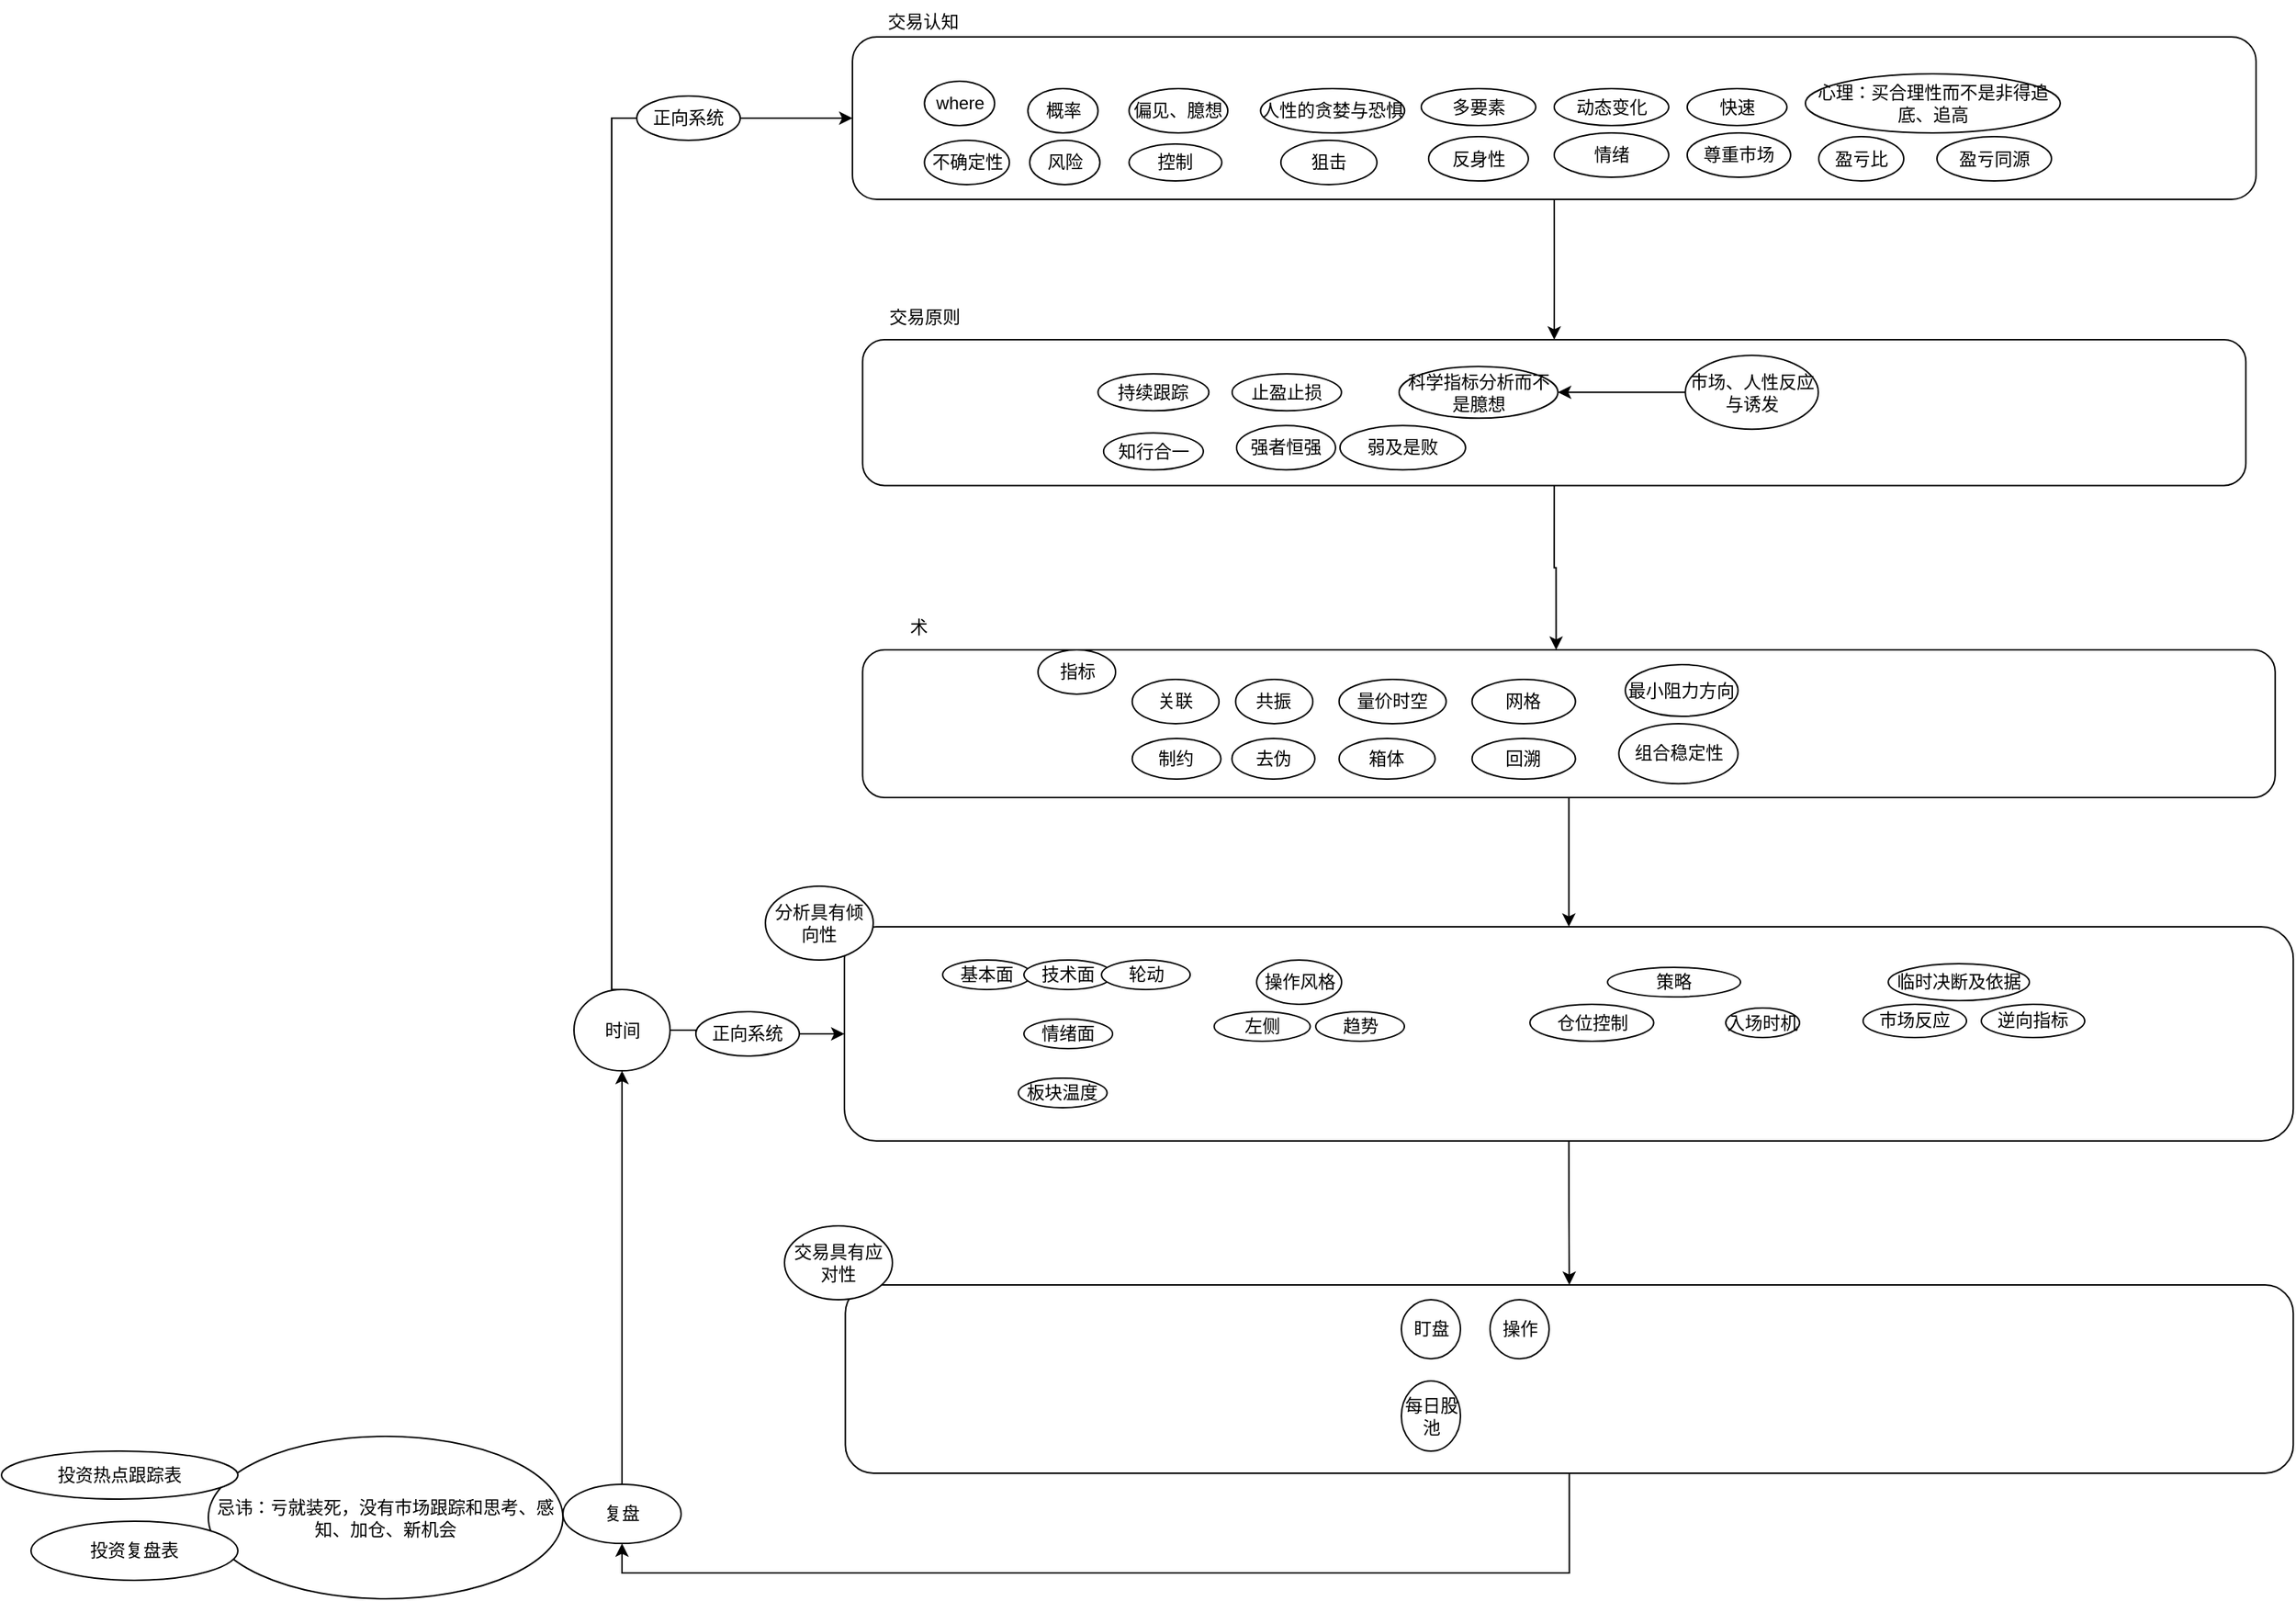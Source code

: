 <mxfile version="16.4.5" type="github">
  <diagram id="Pfbn8oCnvFzZYmGTeNMr" name="Page-1">
    <mxGraphModel dx="2249" dy="1969" grid="1" gridSize="10" guides="1" tooltips="1" connect="1" arrows="1" fold="1" page="1" pageScale="1" pageWidth="827" pageHeight="1169" math="0" shadow="0">
      <root>
        <mxCell id="0" />
        <mxCell id="1" parent="0" />
        <mxCell id="plnkz_P6K2nlOEyKLIr7-22" style="edgeStyle=orthogonalEdgeStyle;rounded=0;orthogonalLoop=1;jettySize=auto;html=1;exitX=0.5;exitY=1;exitDx=0;exitDy=0;" edge="1" parent="1" source="plnkz_P6K2nlOEyKLIr7-1" target="plnkz_P6K2nlOEyKLIr7-2">
          <mxGeometry relative="1" as="geometry" />
        </mxCell>
        <mxCell id="plnkz_P6K2nlOEyKLIr7-1" value="" style="rounded=1;whiteSpace=wrap;html=1;" vertex="1" parent="1">
          <mxGeometry x="235.95" y="-155" width="950" height="110" as="geometry" />
        </mxCell>
        <mxCell id="plnkz_P6K2nlOEyKLIr7-83" style="edgeStyle=orthogonalEdgeStyle;rounded=0;orthogonalLoop=1;jettySize=auto;html=1;exitX=0.5;exitY=1;exitDx=0;exitDy=0;entryX=0.491;entryY=0;entryDx=0;entryDy=0;entryPerimeter=0;" edge="1" parent="1" source="plnkz_P6K2nlOEyKLIr7-2" target="plnkz_P6K2nlOEyKLIr7-3">
          <mxGeometry relative="1" as="geometry" />
        </mxCell>
        <mxCell id="plnkz_P6K2nlOEyKLIr7-2" value="" style="rounded=1;whiteSpace=wrap;html=1;" vertex="1" parent="1">
          <mxGeometry x="242.82" y="50" width="936.25" height="98.75" as="geometry" />
        </mxCell>
        <mxCell id="plnkz_P6K2nlOEyKLIr7-101" style="edgeStyle=orthogonalEdgeStyle;rounded=0;orthogonalLoop=1;jettySize=auto;html=1;exitX=0.5;exitY=1;exitDx=0;exitDy=0;entryX=0.5;entryY=0;entryDx=0;entryDy=0;" edge="1" parent="1" source="plnkz_P6K2nlOEyKLIr7-3" target="plnkz_P6K2nlOEyKLIr7-17">
          <mxGeometry relative="1" as="geometry" />
        </mxCell>
        <mxCell id="plnkz_P6K2nlOEyKLIr7-3" value="" style="rounded=1;whiteSpace=wrap;html=1;" vertex="1" parent="1">
          <mxGeometry x="242.82" y="260" width="956.06" height="100" as="geometry" />
        </mxCell>
        <mxCell id="plnkz_P6K2nlOEyKLIr7-4" value="指标" style="ellipse;whiteSpace=wrap;html=1;" vertex="1" parent="1">
          <mxGeometry x="361.57" y="260" width="52.5" height="30" as="geometry" />
        </mxCell>
        <mxCell id="plnkz_P6K2nlOEyKLIr7-5" value="关联" style="ellipse;whiteSpace=wrap;html=1;" vertex="1" parent="1">
          <mxGeometry x="425.32" y="280" width="58.75" height="30" as="geometry" />
        </mxCell>
        <mxCell id="plnkz_P6K2nlOEyKLIr7-6" value="制约" style="ellipse;whiteSpace=wrap;html=1;" vertex="1" parent="1">
          <mxGeometry x="425.32" y="320" width="60" height="27.5" as="geometry" />
        </mxCell>
        <mxCell id="plnkz_P6K2nlOEyKLIr7-7" value="去伪" style="ellipse;whiteSpace=wrap;html=1;" vertex="1" parent="1">
          <mxGeometry x="492.82" y="320" width="56.12" height="27.5" as="geometry" />
        </mxCell>
        <mxCell id="plnkz_P6K2nlOEyKLIr7-8" value="持续跟踪" style="ellipse;whiteSpace=wrap;html=1;" vertex="1" parent="1">
          <mxGeometry x="402.19" y="73.13" width="75" height="25" as="geometry" />
        </mxCell>
        <mxCell id="plnkz_P6K2nlOEyKLIr7-111" style="edgeStyle=orthogonalEdgeStyle;rounded=0;orthogonalLoop=1;jettySize=auto;html=1;exitX=0.5;exitY=0;exitDx=0;exitDy=0;entryX=0.5;entryY=1;entryDx=0;entryDy=0;" edge="1" parent="1" source="plnkz_P6K2nlOEyKLIr7-11" target="plnkz_P6K2nlOEyKLIr7-59">
          <mxGeometry relative="1" as="geometry" />
        </mxCell>
        <mxCell id="plnkz_P6K2nlOEyKLIr7-11" value="复盘" style="ellipse;whiteSpace=wrap;html=1;" vertex="1" parent="1">
          <mxGeometry x="40" y="825" width="80" height="40" as="geometry" />
        </mxCell>
        <mxCell id="plnkz_P6K2nlOEyKLIr7-109" style="edgeStyle=orthogonalEdgeStyle;rounded=0;orthogonalLoop=1;jettySize=auto;html=1;exitX=0.5;exitY=1;exitDx=0;exitDy=0;entryX=0.5;entryY=1;entryDx=0;entryDy=0;" edge="1" parent="1" source="plnkz_P6K2nlOEyKLIr7-12" target="plnkz_P6K2nlOEyKLIr7-11">
          <mxGeometry relative="1" as="geometry" />
        </mxCell>
        <mxCell id="plnkz_P6K2nlOEyKLIr7-12" value="" style="rounded=1;whiteSpace=wrap;html=1;" vertex="1" parent="1">
          <mxGeometry x="231.16" y="690" width="980" height="127.5" as="geometry" />
        </mxCell>
        <mxCell id="plnkz_P6K2nlOEyKLIr7-13" value="盯盘" style="ellipse;whiteSpace=wrap;html=1;" vertex="1" parent="1">
          <mxGeometry x="607.5" y="700" width="40" height="40" as="geometry" />
        </mxCell>
        <mxCell id="plnkz_P6K2nlOEyKLIr7-14" value="操作" style="ellipse;whiteSpace=wrap;html=1;" vertex="1" parent="1">
          <mxGeometry x="667.5" y="700" width="40" height="40" as="geometry" />
        </mxCell>
        <mxCell id="plnkz_P6K2nlOEyKLIr7-102" style="edgeStyle=orthogonalEdgeStyle;rounded=0;orthogonalLoop=1;jettySize=auto;html=1;exitX=0.5;exitY=1;exitDx=0;exitDy=0;entryX=0.5;entryY=0;entryDx=0;entryDy=0;" edge="1" parent="1" source="plnkz_P6K2nlOEyKLIr7-17" target="plnkz_P6K2nlOEyKLIr7-12">
          <mxGeometry relative="1" as="geometry" />
        </mxCell>
        <mxCell id="plnkz_P6K2nlOEyKLIr7-17" value="" style="rounded=1;whiteSpace=wrap;html=1;" vertex="1" parent="1">
          <mxGeometry x="230.54" y="447.5" width="980.62" height="145" as="geometry" />
        </mxCell>
        <mxCell id="plnkz_P6K2nlOEyKLIr7-18" value="板块温度" style="ellipse;whiteSpace=wrap;html=1;" vertex="1" parent="1">
          <mxGeometry x="348.29" y="550" width="60" height="20" as="geometry" />
        </mxCell>
        <mxCell id="plnkz_P6K2nlOEyKLIr7-19" value="操作风格" style="ellipse;whiteSpace=wrap;html=1;" vertex="1" parent="1">
          <mxGeometry x="509.54" y="470" width="57.5" height="30" as="geometry" />
        </mxCell>
        <mxCell id="plnkz_P6K2nlOEyKLIr7-20" value="仓位控制" style="ellipse;whiteSpace=wrap;html=1;" vertex="1" parent="1">
          <mxGeometry x="694.54" y="500" width="83.75" height="25" as="geometry" />
        </mxCell>
        <mxCell id="plnkz_P6K2nlOEyKLIr7-21" value="临时决断及依据" style="ellipse;whiteSpace=wrap;html=1;" vertex="1" parent="1">
          <mxGeometry x="937.04" y="472.5" width="95.5" height="25" as="geometry" />
        </mxCell>
        <mxCell id="plnkz_P6K2nlOEyKLIr7-28" value="基本面" style="ellipse;whiteSpace=wrap;html=1;" vertex="1" parent="1">
          <mxGeometry x="297.04" y="470" width="60" height="20" as="geometry" />
        </mxCell>
        <mxCell id="plnkz_P6K2nlOEyKLIr7-31" value="技术面" style="ellipse;whiteSpace=wrap;html=1;" vertex="1" parent="1">
          <mxGeometry x="352.04" y="470" width="60" height="20" as="geometry" />
        </mxCell>
        <mxCell id="plnkz_P6K2nlOEyKLIr7-33" value="情绪面" style="ellipse;whiteSpace=wrap;html=1;" vertex="1" parent="1">
          <mxGeometry x="352.04" y="510" width="60" height="20" as="geometry" />
        </mxCell>
        <mxCell id="plnkz_P6K2nlOEyKLIr7-34" value="策略" style="ellipse;whiteSpace=wrap;html=1;" vertex="1" parent="1">
          <mxGeometry x="747.04" y="475" width="90" height="20" as="geometry" />
        </mxCell>
        <mxCell id="plnkz_P6K2nlOEyKLIr7-35" value="共振" style="ellipse;whiteSpace=wrap;html=1;" vertex="1" parent="1">
          <mxGeometry x="495.32" y="280" width="52.25" height="30" as="geometry" />
        </mxCell>
        <mxCell id="plnkz_P6K2nlOEyKLIr7-36" value="轮动" style="ellipse;whiteSpace=wrap;html=1;" vertex="1" parent="1">
          <mxGeometry x="404.54" y="470" width="60" height="20" as="geometry" />
        </mxCell>
        <mxCell id="plnkz_P6K2nlOEyKLIr7-37" value="知行合一" style="ellipse;whiteSpace=wrap;html=1;" vertex="1" parent="1">
          <mxGeometry x="405.94" y="113.13" width="67.5" height="25" as="geometry" />
        </mxCell>
        <mxCell id="plnkz_P6K2nlOEyKLIr7-38" value="概率" style="ellipse;whiteSpace=wrap;html=1;" vertex="1" parent="1">
          <mxGeometry x="354.69" y="-120" width="47.5" height="30" as="geometry" />
        </mxCell>
        <mxCell id="plnkz_P6K2nlOEyKLIr7-39" value="不确定性" style="ellipse;whiteSpace=wrap;html=1;" vertex="1" parent="1">
          <mxGeometry x="284.69" y="-85" width="57.5" height="30" as="geometry" />
        </mxCell>
        <mxCell id="plnkz_P6K2nlOEyKLIr7-40" value="盈亏比" style="ellipse;whiteSpace=wrap;html=1;" vertex="1" parent="1">
          <mxGeometry x="890" y="-87.5" width="57.5" height="30" as="geometry" />
        </mxCell>
        <mxCell id="plnkz_P6K2nlOEyKLIr7-41" value="风险" style="ellipse;whiteSpace=wrap;html=1;" vertex="1" parent="1">
          <mxGeometry x="355.94" y="-85" width="47.5" height="30" as="geometry" />
        </mxCell>
        <mxCell id="plnkz_P6K2nlOEyKLIr7-42" value="盈亏同源" style="ellipse;whiteSpace=wrap;html=1;" vertex="1" parent="1">
          <mxGeometry x="970" y="-87.5" width="77.5" height="30" as="geometry" />
        </mxCell>
        <mxCell id="plnkz_P6K2nlOEyKLIr7-43" value="控制" style="ellipse;whiteSpace=wrap;html=1;" vertex="1" parent="1">
          <mxGeometry x="423.19" y="-82.5" width="62.75" height="25" as="geometry" />
        </mxCell>
        <mxCell id="plnkz_P6K2nlOEyKLIr7-44" value="人性的贪婪与恐惧" style="ellipse;whiteSpace=wrap;html=1;" vertex="1" parent="1">
          <mxGeometry x="512.19" y="-120" width="97.5" height="30" as="geometry" />
        </mxCell>
        <mxCell id="plnkz_P6K2nlOEyKLIr7-45" value="狙击" style="ellipse;whiteSpace=wrap;html=1;" vertex="1" parent="1">
          <mxGeometry x="525.94" y="-85" width="65" height="30" as="geometry" />
        </mxCell>
        <mxCell id="plnkz_P6K2nlOEyKLIr7-46" value="多要素" style="ellipse;whiteSpace=wrap;html=1;" vertex="1" parent="1">
          <mxGeometry x="620.94" y="-120" width="77.5" height="25" as="geometry" />
        </mxCell>
        <mxCell id="plnkz_P6K2nlOEyKLIr7-47" value="反身性" style="ellipse;whiteSpace=wrap;html=1;" vertex="1" parent="1">
          <mxGeometry x="625.94" y="-87.5" width="67.5" height="30" as="geometry" />
        </mxCell>
        <mxCell id="plnkz_P6K2nlOEyKLIr7-48" value="动态变化" style="ellipse;whiteSpace=wrap;html=1;" vertex="1" parent="1">
          <mxGeometry x="710.94" y="-120" width="77.5" height="25" as="geometry" />
        </mxCell>
        <mxCell id="plnkz_P6K2nlOEyKLIr7-49" value="入场时机" style="ellipse;whiteSpace=wrap;html=1;" vertex="1" parent="1">
          <mxGeometry x="827.04" y="502.5" width="50" height="20" as="geometry" />
        </mxCell>
        <mxCell id="plnkz_P6K2nlOEyKLIr7-50" value="止盈止损" style="ellipse;whiteSpace=wrap;html=1;" vertex="1" parent="1">
          <mxGeometry x="492.94" y="73.13" width="74" height="25" as="geometry" />
        </mxCell>
        <mxCell id="plnkz_P6K2nlOEyKLIr7-51" value="量价时空" style="ellipse;whiteSpace=wrap;html=1;" vertex="1" parent="1">
          <mxGeometry x="565.32" y="280" width="72.5" height="30" as="geometry" />
        </mxCell>
        <mxCell id="plnkz_P6K2nlOEyKLIr7-52" value="箱体" style="ellipse;whiteSpace=wrap;html=1;" vertex="1" parent="1">
          <mxGeometry x="565.32" y="320" width="65" height="27.5" as="geometry" />
        </mxCell>
        <mxCell id="plnkz_P6K2nlOEyKLIr7-53" value="网格" style="ellipse;whiteSpace=wrap;html=1;" vertex="1" parent="1">
          <mxGeometry x="655.32" y="280" width="70" height="30" as="geometry" />
        </mxCell>
        <mxCell id="plnkz_P6K2nlOEyKLIr7-54" value="强者恒强" style="ellipse;whiteSpace=wrap;html=1;" vertex="1" parent="1">
          <mxGeometry x="495.94" y="108.13" width="67" height="30" as="geometry" />
        </mxCell>
        <mxCell id="plnkz_P6K2nlOEyKLIr7-55" value="弱及是败" style="ellipse;whiteSpace=wrap;html=1;" vertex="1" parent="1">
          <mxGeometry x="565.94" y="108.13" width="85" height="30" as="geometry" />
        </mxCell>
        <mxCell id="plnkz_P6K2nlOEyKLIr7-56" value="尊重市场" style="ellipse;whiteSpace=wrap;html=1;" vertex="1" parent="1">
          <mxGeometry x="800.94" y="-90" width="70" height="30" as="geometry" />
        </mxCell>
        <mxCell id="plnkz_P6K2nlOEyKLIr7-57" value="回溯" style="ellipse;whiteSpace=wrap;html=1;" vertex="1" parent="1">
          <mxGeometry x="655.32" y="320" width="70" height="27.5" as="geometry" />
        </mxCell>
        <mxCell id="plnkz_P6K2nlOEyKLIr7-58" value="快速" style="ellipse;whiteSpace=wrap;html=1;" vertex="1" parent="1">
          <mxGeometry x="800.94" y="-120" width="67.5" height="25" as="geometry" />
        </mxCell>
        <mxCell id="plnkz_P6K2nlOEyKLIr7-62" value="科学指标分析而不是臆想" style="ellipse;whiteSpace=wrap;html=1;" vertex="1" parent="1">
          <mxGeometry x="605.94" y="68.13" width="107.5" height="35" as="geometry" />
        </mxCell>
        <mxCell id="plnkz_P6K2nlOEyKLIr7-64" style="edgeStyle=orthogonalEdgeStyle;rounded=0;orthogonalLoop=1;jettySize=auto;html=1;exitX=0;exitY=0.5;exitDx=0;exitDy=0;entryX=1;entryY=0.5;entryDx=0;entryDy=0;" edge="1" parent="1" source="plnkz_P6K2nlOEyKLIr7-63" target="plnkz_P6K2nlOEyKLIr7-62">
          <mxGeometry relative="1" as="geometry" />
        </mxCell>
        <mxCell id="plnkz_P6K2nlOEyKLIr7-63" value="市场、人性反应与诱发" style="ellipse;whiteSpace=wrap;html=1;" vertex="1" parent="1">
          <mxGeometry x="799.69" y="60.63" width="90" height="50" as="geometry" />
        </mxCell>
        <mxCell id="plnkz_P6K2nlOEyKLIr7-65" value="情绪" style="ellipse;whiteSpace=wrap;html=1;" vertex="1" parent="1">
          <mxGeometry x="710.94" y="-90" width="77.5" height="30" as="geometry" />
        </mxCell>
        <mxCell id="plnkz_P6K2nlOEyKLIr7-66" value="忌讳：亏就装死，没有市场跟踪和思考、感知、加仓、新机会" style="ellipse;whiteSpace=wrap;html=1;" vertex="1" parent="1">
          <mxGeometry x="-200" y="792.5" width="240" height="110" as="geometry" />
        </mxCell>
        <mxCell id="plnkz_P6K2nlOEyKLIr7-68" value="左侧" style="ellipse;whiteSpace=wrap;html=1;" vertex="1" parent="1">
          <mxGeometry x="480.79" y="505" width="65" height="20" as="geometry" />
        </mxCell>
        <mxCell id="plnkz_P6K2nlOEyKLIr7-69" value="趋势" style="ellipse;whiteSpace=wrap;html=1;" vertex="1" parent="1">
          <mxGeometry x="549.54" y="505" width="60" height="20" as="geometry" />
        </mxCell>
        <mxCell id="plnkz_P6K2nlOEyKLIr7-70" value="最小阻力方向" style="ellipse;whiteSpace=wrap;html=1;" vertex="1" parent="1">
          <mxGeometry x="759.07" y="270" width="76.25" height="35" as="geometry" />
        </mxCell>
        <mxCell id="plnkz_P6K2nlOEyKLIr7-71" value="分析具有倾向性" style="ellipse;whiteSpace=wrap;html=1;" vertex="1" parent="1">
          <mxGeometry x="177.04" y="420" width="73" height="50" as="geometry" />
        </mxCell>
        <mxCell id="plnkz_P6K2nlOEyKLIr7-72" value="交易具有应对性" style="ellipse;whiteSpace=wrap;html=1;" vertex="1" parent="1">
          <mxGeometry x="190" y="650" width="73" height="50" as="geometry" />
        </mxCell>
        <mxCell id="plnkz_P6K2nlOEyKLIr7-73" value="组合稳定性" style="ellipse;whiteSpace=wrap;html=1;" vertex="1" parent="1">
          <mxGeometry x="754.7" y="310" width="80.62" height="40.63" as="geometry" />
        </mxCell>
        <mxCell id="plnkz_P6K2nlOEyKLIr7-74" value="心理：买合理性而不是非得追底、追高" style="ellipse;whiteSpace=wrap;html=1;" vertex="1" parent="1">
          <mxGeometry x="880.94" y="-130" width="172.5" height="40" as="geometry" />
        </mxCell>
        <mxCell id="plnkz_P6K2nlOEyKLIr7-76" value="每日股池" style="ellipse;whiteSpace=wrap;html=1;" vertex="1" parent="1">
          <mxGeometry x="607.5" y="755" width="40" height="47.5" as="geometry" />
        </mxCell>
        <mxCell id="plnkz_P6K2nlOEyKLIr7-77" value="投资热点跟踪表" style="ellipse;whiteSpace=wrap;html=1;" vertex="1" parent="1">
          <mxGeometry x="-340" y="802.5" width="160" height="32.5" as="geometry" />
        </mxCell>
        <mxCell id="plnkz_P6K2nlOEyKLIr7-78" value="投资复盘表" style="ellipse;whiteSpace=wrap;html=1;" vertex="1" parent="1">
          <mxGeometry x="-320" y="850" width="140" height="40" as="geometry" />
        </mxCell>
        <mxCell id="plnkz_P6K2nlOEyKLIr7-80" value="交易认知" style="text;html=1;strokeColor=none;fillColor=none;align=center;verticalAlign=middle;whiteSpace=wrap;rounded=0;" vertex="1" parent="1">
          <mxGeometry x="253.94" y="-180" width="60" height="30" as="geometry" />
        </mxCell>
        <mxCell id="plnkz_P6K2nlOEyKLIr7-81" value="交易原则" style="text;html=1;strokeColor=none;fillColor=none;align=center;verticalAlign=middle;whiteSpace=wrap;rounded=0;" vertex="1" parent="1">
          <mxGeometry x="255.19" y="20" width="60" height="30" as="geometry" />
        </mxCell>
        <mxCell id="plnkz_P6K2nlOEyKLIr7-82" value="术" style="text;html=1;strokeColor=none;fillColor=none;align=center;verticalAlign=middle;whiteSpace=wrap;rounded=0;" vertex="1" parent="1">
          <mxGeometry x="250.82" y="230" width="60" height="30" as="geometry" />
        </mxCell>
        <mxCell id="plnkz_P6K2nlOEyKLIr7-105" style="edgeStyle=orthogonalEdgeStyle;rounded=0;orthogonalLoop=1;jettySize=auto;html=1;exitX=1;exitY=0.5;exitDx=0;exitDy=0;" edge="1" parent="1" source="plnkz_P6K2nlOEyKLIr7-61" target="plnkz_P6K2nlOEyKLIr7-1">
          <mxGeometry relative="1" as="geometry" />
        </mxCell>
        <mxCell id="plnkz_P6K2nlOEyKLIr7-61" value="正向系统" style="ellipse;whiteSpace=wrap;html=1;" vertex="1" parent="1">
          <mxGeometry x="90" y="-115" width="70" height="30" as="geometry" />
        </mxCell>
        <mxCell id="plnkz_P6K2nlOEyKLIr7-94" value="" style="edgeStyle=orthogonalEdgeStyle;rounded=0;orthogonalLoop=1;jettySize=auto;html=1;exitX=0.5;exitY=0;exitDx=0;exitDy=0;entryX=0;entryY=0.5;entryDx=0;entryDy=0;startArrow=none;endArrow=none;" edge="1" parent="1" source="plnkz_P6K2nlOEyKLIr7-59" target="plnkz_P6K2nlOEyKLIr7-61">
          <mxGeometry relative="1" as="geometry">
            <mxPoint x="2.5" y="460" as="sourcePoint" />
            <mxPoint x="245" y="-40" as="targetPoint" />
            <Array as="points">
              <mxPoint x="73" y="-100" />
            </Array>
          </mxGeometry>
        </mxCell>
        <mxCell id="plnkz_P6K2nlOEyKLIr7-112" style="edgeStyle=orthogonalEdgeStyle;rounded=0;orthogonalLoop=1;jettySize=auto;html=1;exitX=1;exitY=0.5;exitDx=0;exitDy=0;entryX=0;entryY=0.5;entryDx=0;entryDy=0;startArrow=none;" edge="1" parent="1" source="plnkz_P6K2nlOEyKLIr7-95" target="plnkz_P6K2nlOEyKLIr7-17">
          <mxGeometry relative="1" as="geometry" />
        </mxCell>
        <mxCell id="plnkz_P6K2nlOEyKLIr7-59" value="时间" style="ellipse;whiteSpace=wrap;html=1;" vertex="1" parent="1">
          <mxGeometry x="47.5" y="490" width="65" height="55" as="geometry" />
        </mxCell>
        <mxCell id="plnkz_P6K2nlOEyKLIr7-95" value="正向系统" style="ellipse;whiteSpace=wrap;html=1;" vertex="1" parent="1">
          <mxGeometry x="130" y="505" width="70" height="30" as="geometry" />
        </mxCell>
        <mxCell id="plnkz_P6K2nlOEyKLIr7-113" value="" style="edgeStyle=orthogonalEdgeStyle;rounded=0;orthogonalLoop=1;jettySize=auto;html=1;exitX=1;exitY=0.5;exitDx=0;exitDy=0;entryX=0;entryY=0.5;entryDx=0;entryDy=0;endArrow=none;" edge="1" parent="1" source="plnkz_P6K2nlOEyKLIr7-59" target="plnkz_P6K2nlOEyKLIr7-95">
          <mxGeometry relative="1" as="geometry">
            <mxPoint x="112.5" y="517.5" as="sourcePoint" />
            <mxPoint x="230.54" y="520" as="targetPoint" />
          </mxGeometry>
        </mxCell>
        <mxCell id="plnkz_P6K2nlOEyKLIr7-115" value="where" style="ellipse;whiteSpace=wrap;html=1;" vertex="1" parent="1">
          <mxGeometry x="284.69" y="-125" width="47.5" height="30" as="geometry" />
        </mxCell>
        <mxCell id="plnkz_P6K2nlOEyKLIr7-116" value="市场反应" style="ellipse;whiteSpace=wrap;html=1;" vertex="1" parent="1">
          <mxGeometry x="920" y="500" width="70" height="22.5" as="geometry" />
        </mxCell>
        <mxCell id="plnkz_P6K2nlOEyKLIr7-117" value="逆向指标" style="ellipse;whiteSpace=wrap;html=1;" vertex="1" parent="1">
          <mxGeometry x="1000" y="500" width="70" height="22.5" as="geometry" />
        </mxCell>
        <mxCell id="plnkz_P6K2nlOEyKLIr7-118" value="偏见、臆想" style="ellipse;whiteSpace=wrap;html=1;" vertex="1" parent="1">
          <mxGeometry x="423.19" y="-120" width="66.81" height="30" as="geometry" />
        </mxCell>
      </root>
    </mxGraphModel>
  </diagram>
</mxfile>
